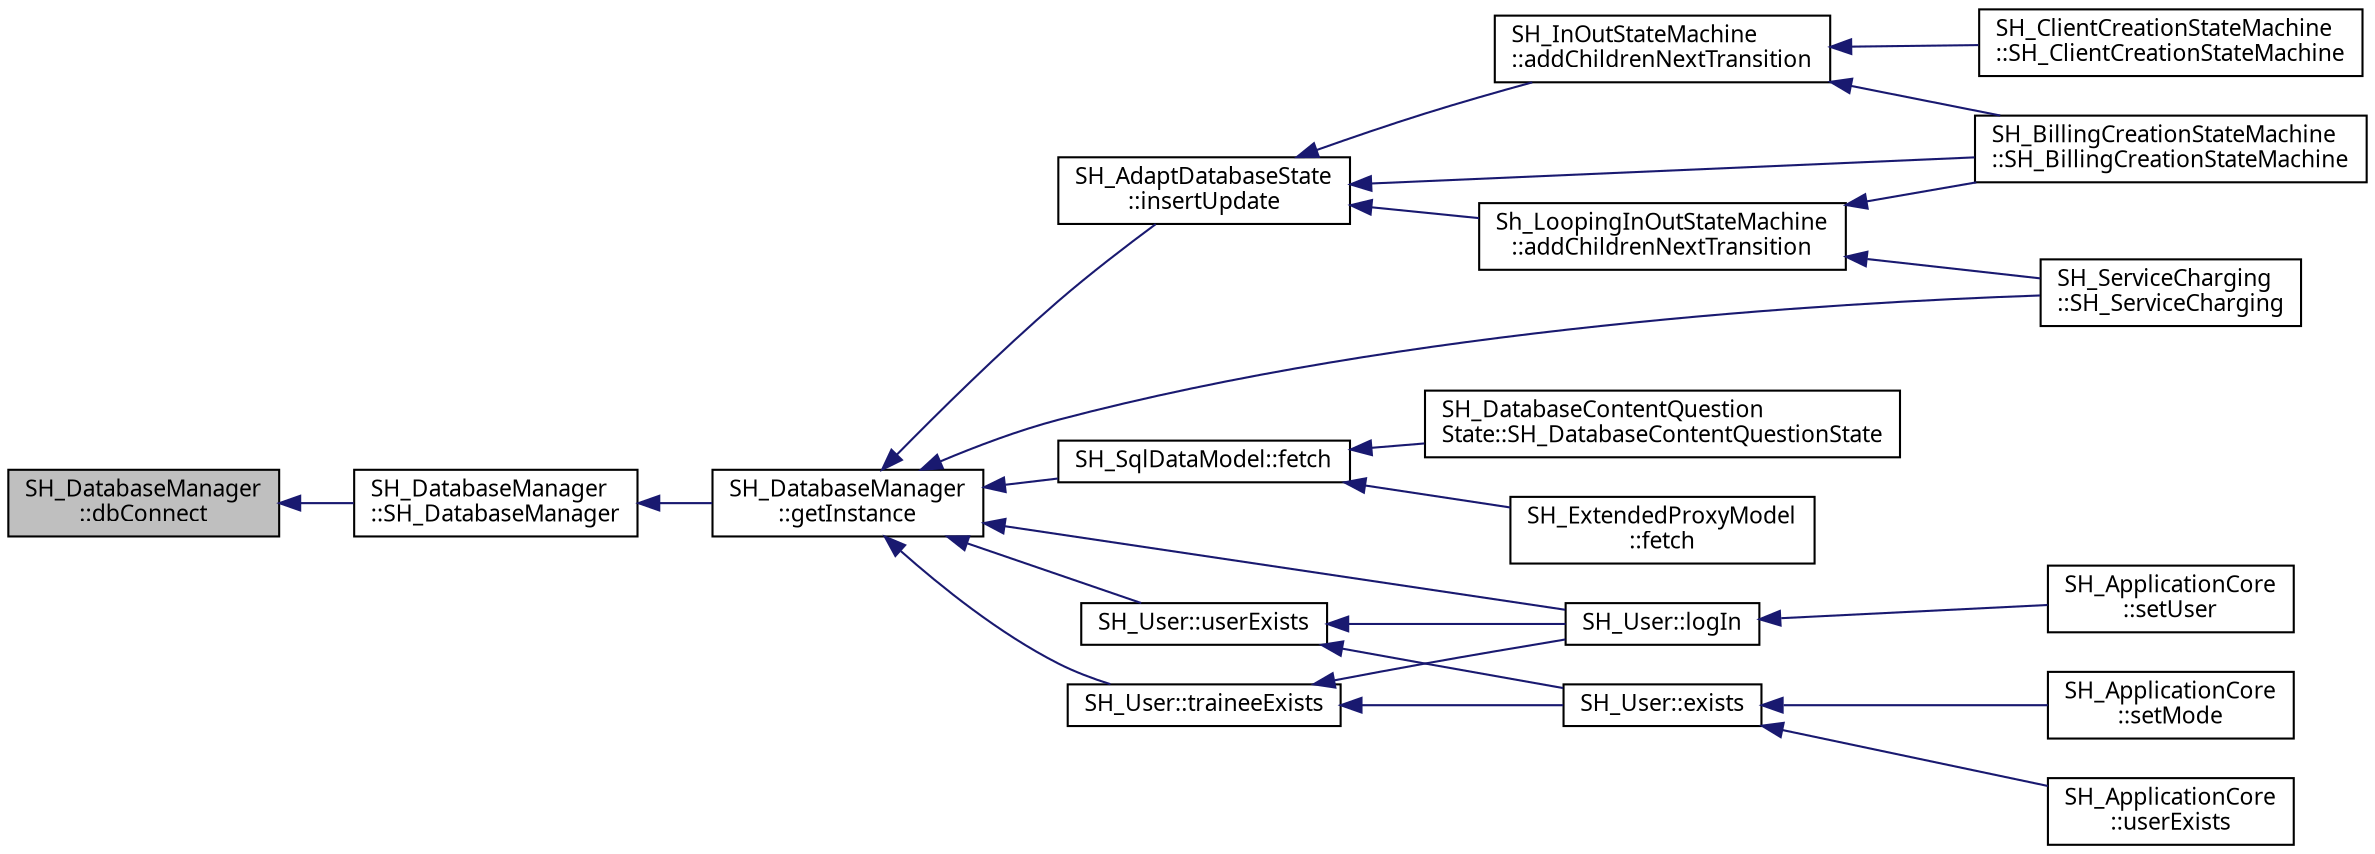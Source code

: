 digraph "SH_DatabaseManager::dbConnect"
{
 // INTERACTIVE_SVG=YES
  bgcolor="transparent";
  edge [fontname="Verdana",fontsize="11",labelfontname="Verdana",labelfontsize="11"];
  node [fontname="Verdana",fontsize="11",shape=record];
  rankdir="LR";
  Node1 [label="SH_DatabaseManager\l::dbConnect",height=0.2,width=0.4,color="black", fillcolor="grey75", style="filled" fontcolor="black"];
  Node1 -> Node2 [dir="back",color="midnightblue",fontsize="11",style="solid",fontname="Verdana"];
  Node2 [label="SH_DatabaseManager\l::SH_DatabaseManager",height=0.2,width=0.4,color="black",URL="$classSH__DatabaseManager.html#a7b5d0e372c153eb59cdab98588994904"];
  Node2 -> Node3 [dir="back",color="midnightblue",fontsize="11",style="solid",fontname="Verdana"];
  Node3 [label="SH_DatabaseManager\l::getInstance",height=0.2,width=0.4,color="black",URL="$classSH__DatabaseManager.html#a638369a15265ab0aa053080a32d2ca39"];
  Node3 -> Node4 [dir="back",color="midnightblue",fontsize="11",style="solid",fontname="Verdana"];
  Node4 [label="SH_AdaptDatabaseState\l::insertUpdate",height=0.2,width=0.4,color="black",URL="$classSH__AdaptDatabaseState.html#ab010e64da052db416328d3bcb9ca01d4"];
  Node4 -> Node5 [dir="back",color="midnightblue",fontsize="11",style="solid",fontname="Verdana"];
  Node5 [label="Sh_LoopingInOutStateMachine\l::addChildrenNextTransition",height=0.2,width=0.4,color="black",URL="$classSh__LoopingInOutStateMachine.html#acfd8d0711c793b13c759f6c50be6a315"];
  Node5 -> Node6 [dir="back",color="midnightblue",fontsize="11",style="solid",fontname="Verdana"];
  Node6 [label="SH_BillingCreationStateMachine\l::SH_BillingCreationStateMachine",height=0.2,width=0.4,color="black",URL="$classSH__BillingCreationStateMachine.html#ad62b77fa4aeafe200056ff3974562f83",tooltip="SH_BillingCreationStateMachine. "];
  Node5 -> Node7 [dir="back",color="midnightblue",fontsize="11",style="solid",fontname="Verdana"];
  Node7 [label="SH_ServiceCharging\l::SH_ServiceCharging",height=0.2,width=0.4,color="black",URL="$classSH__ServiceCharging.html#afa5273d046049b1c2b020a6a19a8290b",tooltip="SH_ServiceCharging. "];
  Node4 -> Node8 [dir="back",color="midnightblue",fontsize="11",style="solid",fontname="Verdana"];
  Node8 [label="SH_InOutStateMachine\l::addChildrenNextTransition",height=0.2,width=0.4,color="black",URL="$classSH__InOutStateMachine.html#a689e5513ef6ef3fc1598efacd413372e"];
  Node8 -> Node6 [dir="back",color="midnightblue",fontsize="11",style="solid",fontname="Verdana"];
  Node8 -> Node9 [dir="back",color="midnightblue",fontsize="11",style="solid",fontname="Verdana"];
  Node9 [label="SH_ClientCreationStateMachine\l::SH_ClientCreationStateMachine",height=0.2,width=0.4,color="black",URL="$classSH__ClientCreationStateMachine.html#a0b406b0f404c0fd33bf35be8ce0cc811"];
  Node4 -> Node6 [dir="back",color="midnightblue",fontsize="11",style="solid",fontname="Verdana"];
  Node3 -> Node7 [dir="back",color="midnightblue",fontsize="11",style="solid",fontname="Verdana"];
  Node3 -> Node10 [dir="back",color="midnightblue",fontsize="11",style="solid",fontname="Verdana"];
  Node10 [label="SH_SqlDataModel::fetch",height=0.2,width=0.4,color="black",URL="$classSH__SqlDataModel.html#a8d9b08d282a304945b9ee2f474020980"];
  Node10 -> Node11 [dir="back",color="midnightblue",fontsize="11",style="solid",fontname="Verdana"];
  Node11 [label="SH_DatabaseContentQuestion\lState::SH_DatabaseContentQuestionState",height=0.2,width=0.4,color="black",URL="$classSH__DatabaseContentQuestionState.html#ab26490ea519262a8f9ca72c000bf7313"];
  Node10 -> Node12 [dir="back",color="midnightblue",fontsize="11",style="solid",fontname="Verdana"];
  Node12 [label="SH_ExtendedProxyModel\l::fetch",height=0.2,width=0.4,color="black",URL="$classSH__ExtendedProxyModel.html#a64f684a4a7d35925ff4f4b81984da60e"];
  Node3 -> Node13 [dir="back",color="midnightblue",fontsize="11",style="solid",fontname="Verdana"];
  Node13 [label="SH_User::userExists",height=0.2,width=0.4,color="black",URL="$classSH__User.html#a5ca23c3c396d8867d5d605d087efb82f"];
  Node13 -> Node14 [dir="back",color="midnightblue",fontsize="11",style="solid",fontname="Verdana"];
  Node14 [label="SH_User::logIn",height=0.2,width=0.4,color="black",URL="$classSH__User.html#ad83af309786cb1ed5dbbd2cdca195c30"];
  Node14 -> Node15 [dir="back",color="midnightblue",fontsize="11",style="solid",fontname="Verdana"];
  Node15 [label="SH_ApplicationCore\l::setUser",height=0.2,width=0.4,color="black",URL="$classSH__ApplicationCore.html#a83d2df40550a95586e70a08833dc5e5f"];
  Node13 -> Node16 [dir="back",color="midnightblue",fontsize="11",style="solid",fontname="Verdana"];
  Node16 [label="SH_User::exists",height=0.2,width=0.4,color="black",URL="$classSH__User.html#aa83a99478cf6c738f995c5c36345bcd3"];
  Node16 -> Node17 [dir="back",color="midnightblue",fontsize="11",style="solid",fontname="Verdana"];
  Node17 [label="SH_ApplicationCore\l::setMode",height=0.2,width=0.4,color="black",URL="$classSH__ApplicationCore.html#aeb87d289ccc9c8209928f23cf8a02ead"];
  Node16 -> Node18 [dir="back",color="midnightblue",fontsize="11",style="solid",fontname="Verdana"];
  Node18 [label="SH_ApplicationCore\l::userExists",height=0.2,width=0.4,color="black",URL="$classSH__ApplicationCore.html#acce6b4e70ccc2035072df11acba7065a"];
  Node3 -> Node19 [dir="back",color="midnightblue",fontsize="11",style="solid",fontname="Verdana"];
  Node19 [label="SH_User::traineeExists",height=0.2,width=0.4,color="black",URL="$classSH__User.html#af40edc91cf1a4d8065fb43d2899c3dcb"];
  Node19 -> Node14 [dir="back",color="midnightblue",fontsize="11",style="solid",fontname="Verdana"];
  Node19 -> Node16 [dir="back",color="midnightblue",fontsize="11",style="solid",fontname="Verdana"];
  Node3 -> Node14 [dir="back",color="midnightblue",fontsize="11",style="solid",fontname="Verdana"];
}

